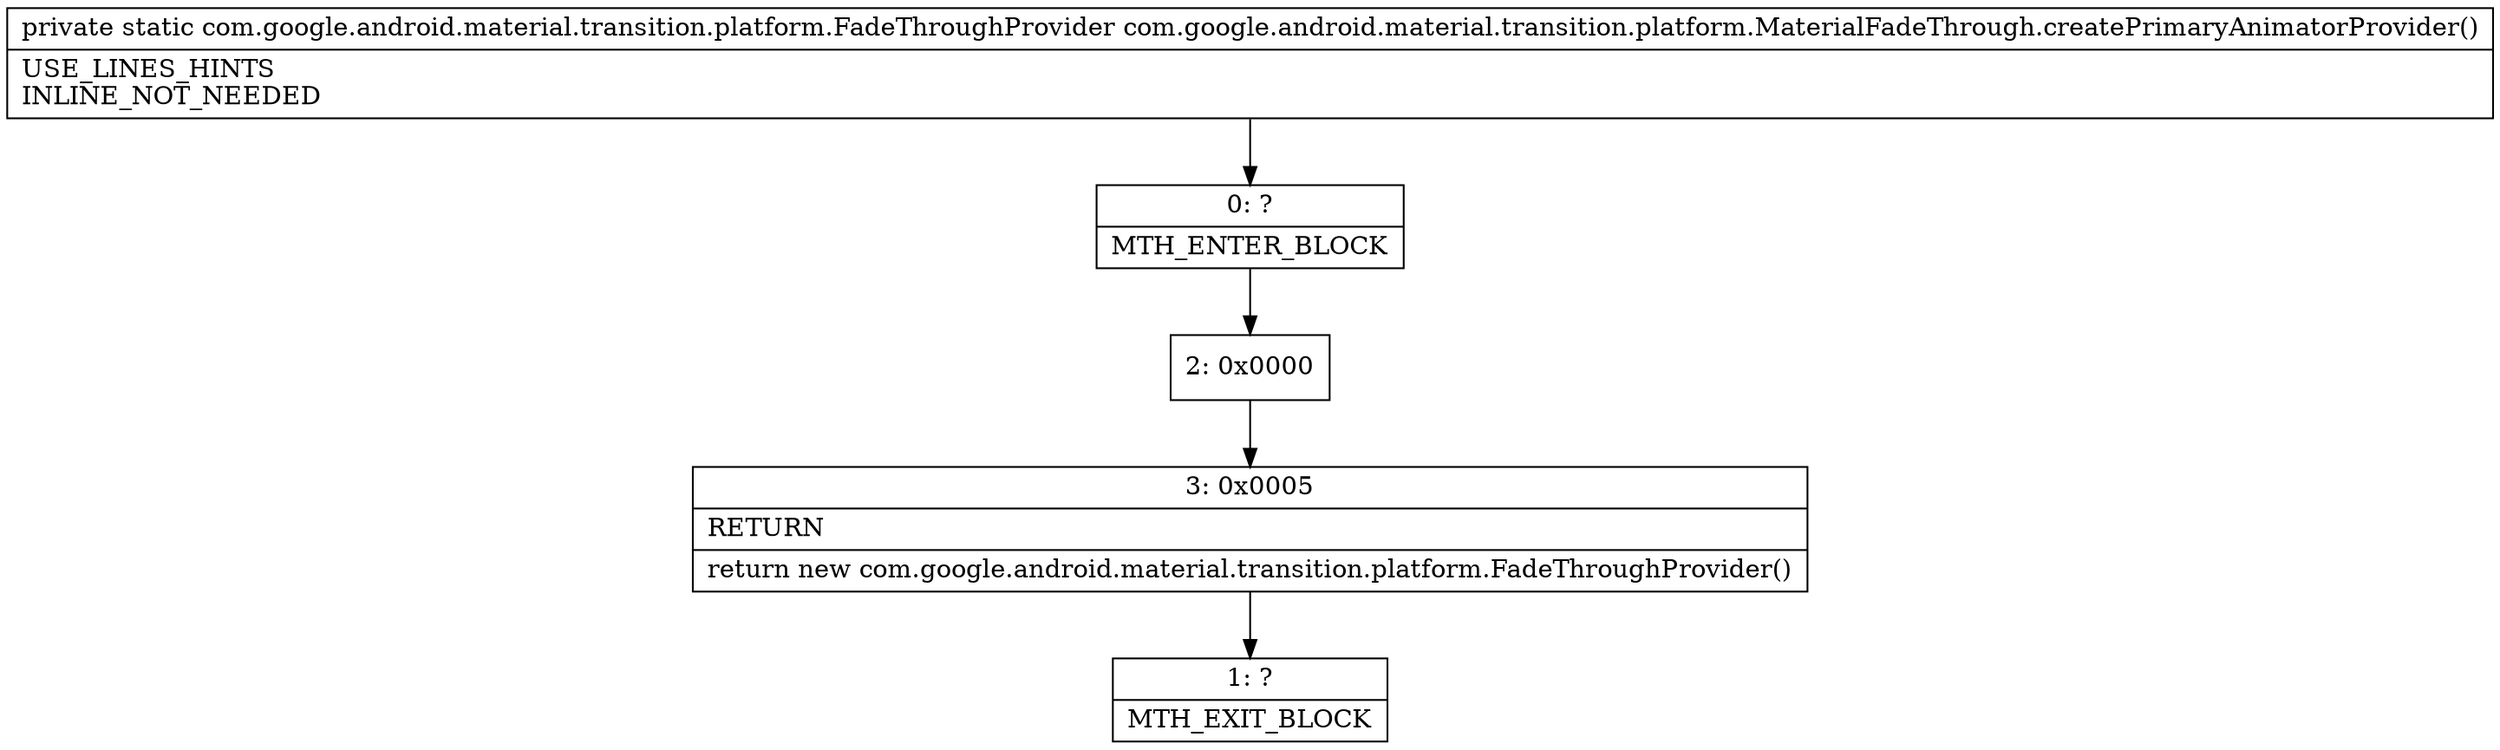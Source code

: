 digraph "CFG forcom.google.android.material.transition.platform.MaterialFadeThrough.createPrimaryAnimatorProvider()Lcom\/google\/android\/material\/transition\/platform\/FadeThroughProvider;" {
Node_0 [shape=record,label="{0\:\ ?|MTH_ENTER_BLOCK\l}"];
Node_2 [shape=record,label="{2\:\ 0x0000}"];
Node_3 [shape=record,label="{3\:\ 0x0005|RETURN\l|return new com.google.android.material.transition.platform.FadeThroughProvider()\l}"];
Node_1 [shape=record,label="{1\:\ ?|MTH_EXIT_BLOCK\l}"];
MethodNode[shape=record,label="{private static com.google.android.material.transition.platform.FadeThroughProvider com.google.android.material.transition.platform.MaterialFadeThrough.createPrimaryAnimatorProvider()  | USE_LINES_HINTS\lINLINE_NOT_NEEDED\l}"];
MethodNode -> Node_0;Node_0 -> Node_2;
Node_2 -> Node_3;
Node_3 -> Node_1;
}

